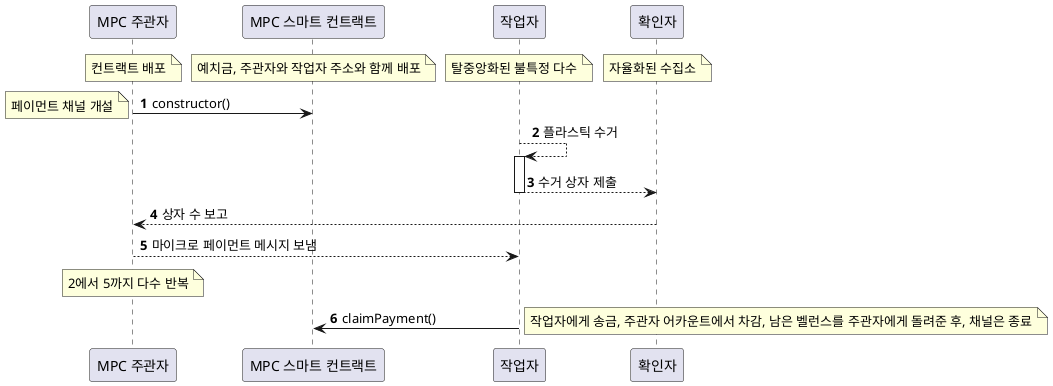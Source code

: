 @startuml
'https://plantuml.com/sequence-diagram

participant "MPC 주관자" as O1
participant "MPC 스마트 컨트랙트" as SC1
participant "작업자" as W1
participant "확인자" as C1

note over O1 : 컨트랙트 배포
/ note over SC1 : 예치금, 주관자와 작업자 주소와 함께 배포
/ note over W1 : 탈중앙화된 불특정 다수
/ note over C1 : 자율화된 수집소

autonumber
O1 -> SC1 : constructor()
note left: 페이먼트 채널 개설
W1 --> W1 : 플라스틱 수거
activate W1
W1 --> C1 : 수거 상자 제출
deactivate W1
C1 --> O1 : 상자 수 보고
O1 --> W1 : 마이크로 페이먼트 메시지 보냄
note over O1 : 2에서 5까지 다수 반복
W1 -> SC1 : claimPayment()
note right : 작업자에게 송금, 주관자 어카운트에서 차감, 남은 벨런스를 주관자에게 돌려준 후, 채널은 종료


@enduml